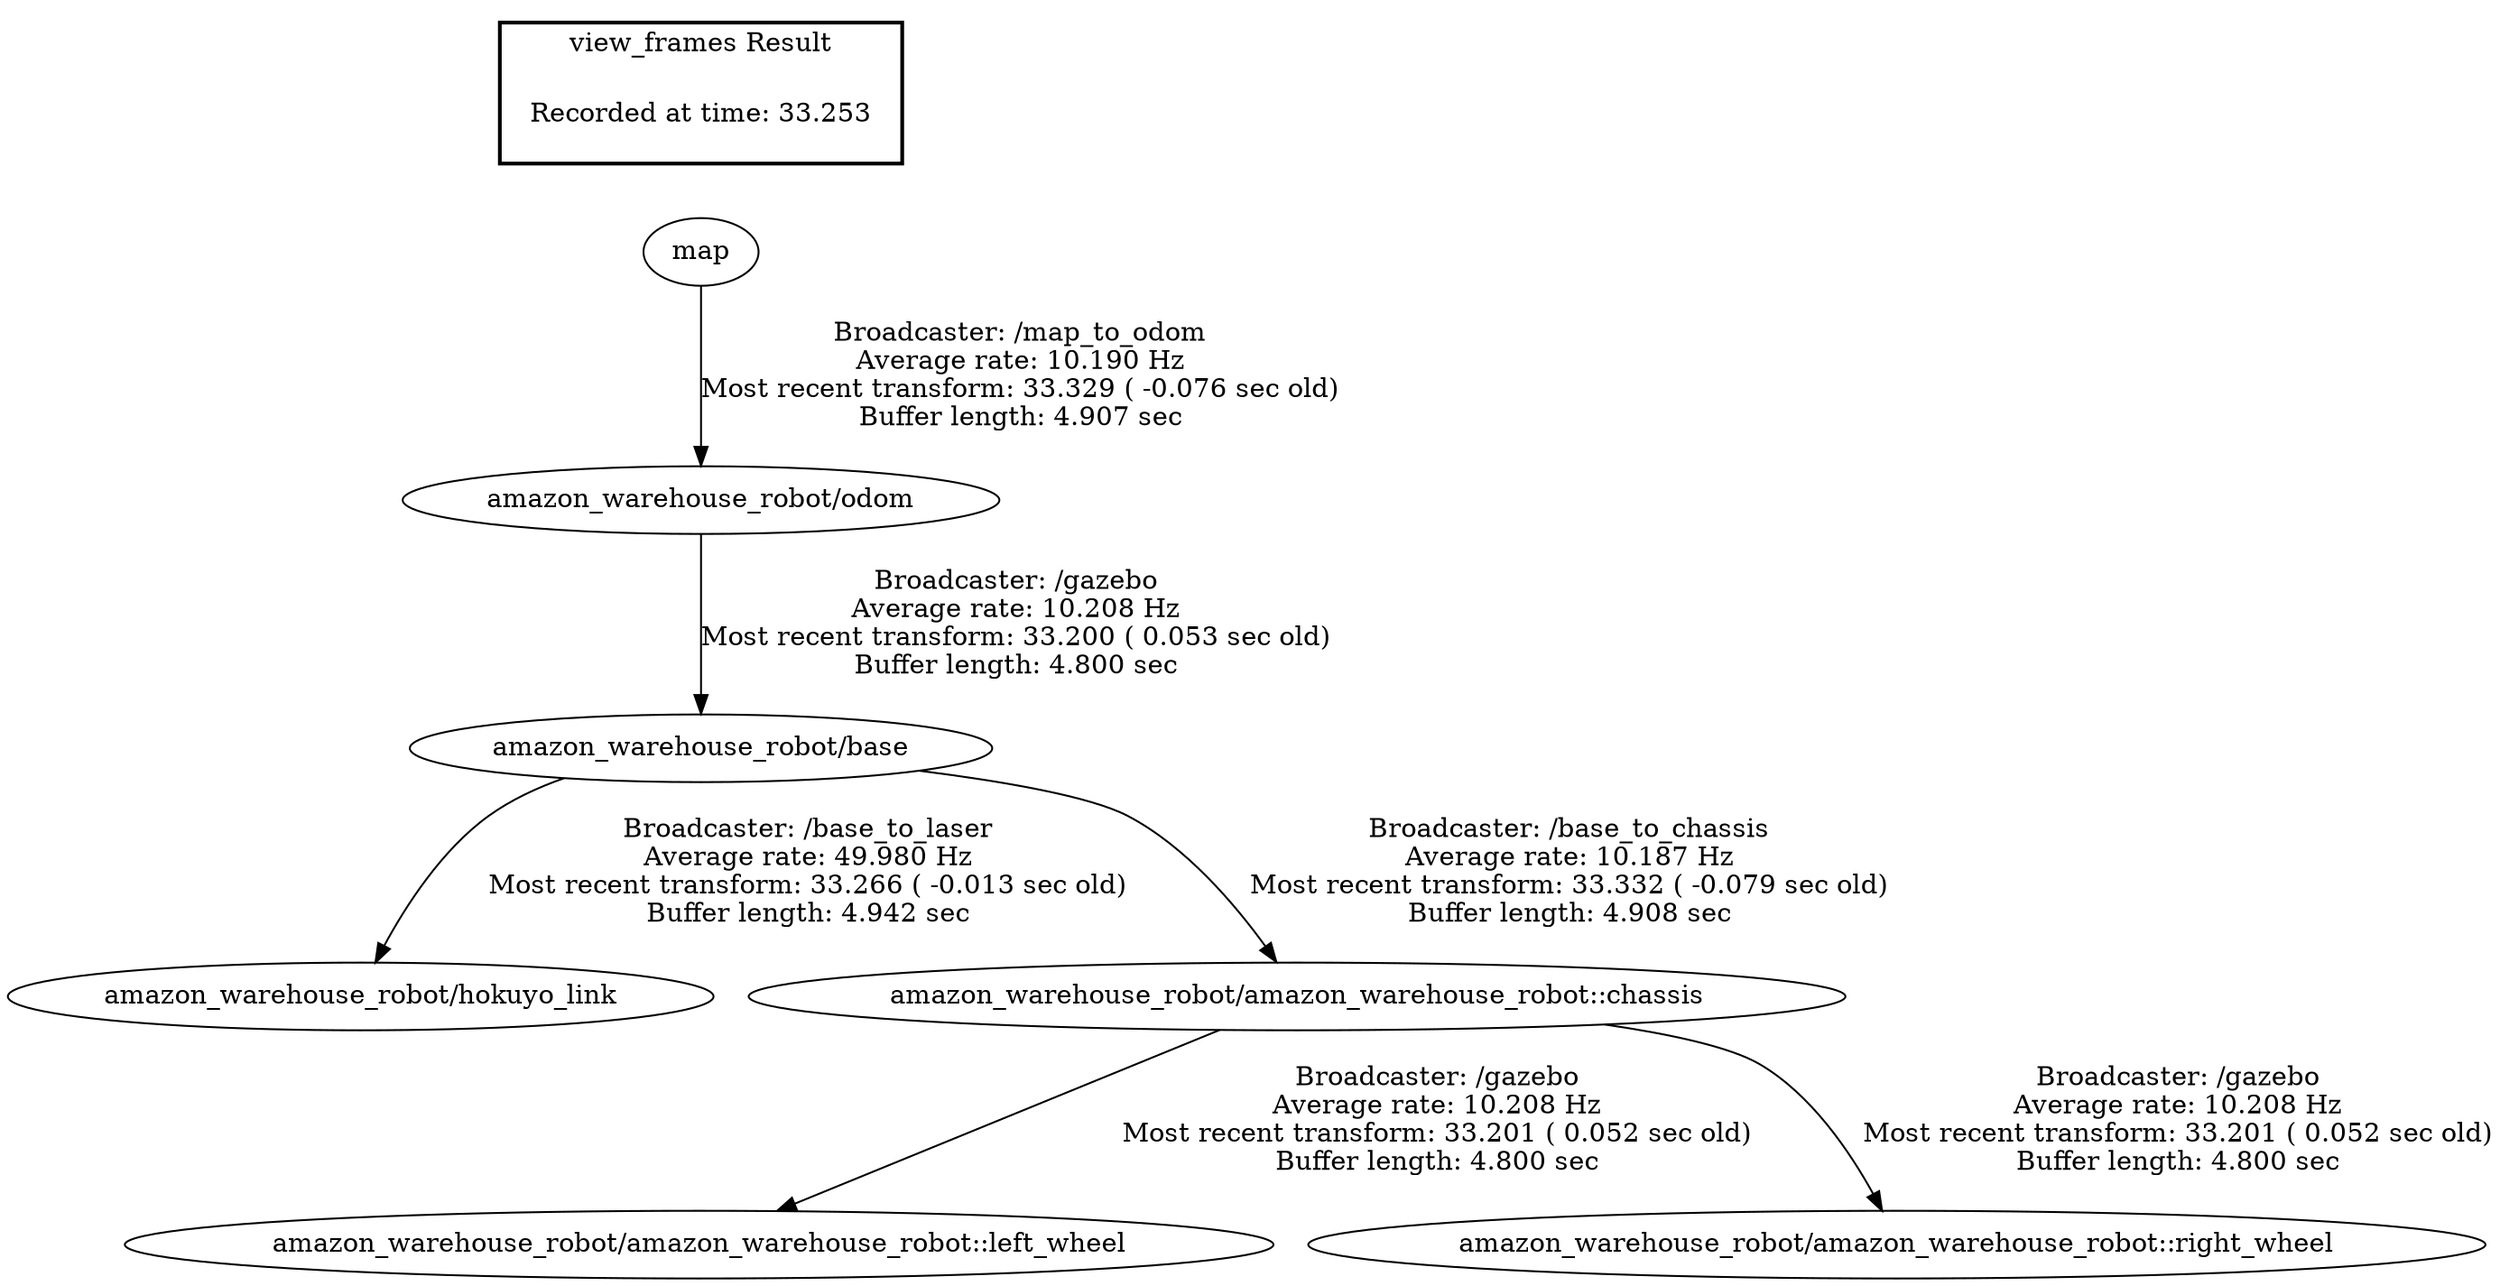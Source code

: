 digraph G {
"amazon_warehouse_robot/base" -> "amazon_warehouse_robot/hokuyo_link"[label="Broadcaster: /base_to_laser\nAverage rate: 49.980 Hz\nMost recent transform: 33.266 ( -0.013 sec old)\nBuffer length: 4.942 sec\n"];
"amazon_warehouse_robot/odom" -> "amazon_warehouse_robot/base"[label="Broadcaster: /gazebo\nAverage rate: 10.208 Hz\nMost recent transform: 33.200 ( 0.053 sec old)\nBuffer length: 4.800 sec\n"];
"map" -> "amazon_warehouse_robot/odom"[label="Broadcaster: /map_to_odom\nAverage rate: 10.190 Hz\nMost recent transform: 33.329 ( -0.076 sec old)\nBuffer length: 4.907 sec\n"];
"amazon_warehouse_robot/base" -> "amazon_warehouse_robot/amazon_warehouse_robot::chassis"[label="Broadcaster: /base_to_chassis\nAverage rate: 10.187 Hz\nMost recent transform: 33.332 ( -0.079 sec old)\nBuffer length: 4.908 sec\n"];
"amazon_warehouse_robot/amazon_warehouse_robot::chassis" -> "amazon_warehouse_robot/amazon_warehouse_robot::left_wheel"[label="Broadcaster: /gazebo\nAverage rate: 10.208 Hz\nMost recent transform: 33.201 ( 0.052 sec old)\nBuffer length: 4.800 sec\n"];
"amazon_warehouse_robot/amazon_warehouse_robot::chassis" -> "amazon_warehouse_robot/amazon_warehouse_robot::right_wheel"[label="Broadcaster: /gazebo\nAverage rate: 10.208 Hz\nMost recent transform: 33.201 ( 0.052 sec old)\nBuffer length: 4.800 sec\n"];
edge [style=invis];
 subgraph cluster_legend { style=bold; color=black; label ="view_frames Result";
"Recorded at time: 33.253"[ shape=plaintext ] ;
 }->"map";
}
